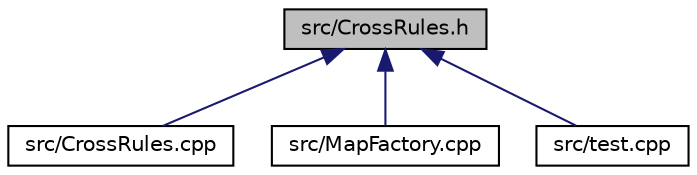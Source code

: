 digraph "src/CrossRules.h"
{
  edge [fontname="Helvetica",fontsize="10",labelfontname="Helvetica",labelfontsize="10"];
  node [fontname="Helvetica",fontsize="10",shape=record];
  Node1 [label="src/CrossRules.h",height=0.2,width=0.4,color="black", fillcolor="grey75", style="filled" fontcolor="black"];
  Node1 -> Node2 [dir="back",color="midnightblue",fontsize="10",style="solid"];
  Node2 [label="src/CrossRules.cpp",height=0.2,width=0.4,color="black", fillcolor="white", style="filled",URL="$_cross_rules_8cpp.html"];
  Node1 -> Node3 [dir="back",color="midnightblue",fontsize="10",style="solid"];
  Node3 [label="src/MapFactory.cpp",height=0.2,width=0.4,color="black", fillcolor="white", style="filled",URL="$_map_factory_8cpp.html"];
  Node1 -> Node4 [dir="back",color="midnightblue",fontsize="10",style="solid"];
  Node4 [label="src/test.cpp",height=0.2,width=0.4,color="black", fillcolor="white", style="filled",URL="$test_8cpp.html"];
}
